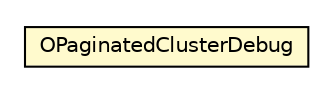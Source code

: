 #!/usr/local/bin/dot
#
# Class diagram 
# Generated by UMLGraph version R5_6-24-gf6e263 (http://www.umlgraph.org/)
#

digraph G {
	edge [fontname="Helvetica",fontsize=10,labelfontname="Helvetica",labelfontsize=10];
	node [fontname="Helvetica",fontsize=10,shape=plaintext];
	nodesep=0.25;
	ranksep=0.5;
	// com.orientechnologies.orient.core.storage.impl.local.paginated.OPaginatedClusterDebug
	c2746556 [label=<<table title="com.orientechnologies.orient.core.storage.impl.local.paginated.OPaginatedClusterDebug" border="0" cellborder="1" cellspacing="0" cellpadding="2" port="p" bgcolor="lemonChiffon" href="./OPaginatedClusterDebug.html">
		<tr><td><table border="0" cellspacing="0" cellpadding="1">
<tr><td align="center" balign="center"> OPaginatedClusterDebug </td></tr>
		</table></td></tr>
		</table>>, URL="./OPaginatedClusterDebug.html", fontname="Helvetica", fontcolor="black", fontsize=10.0];
}


